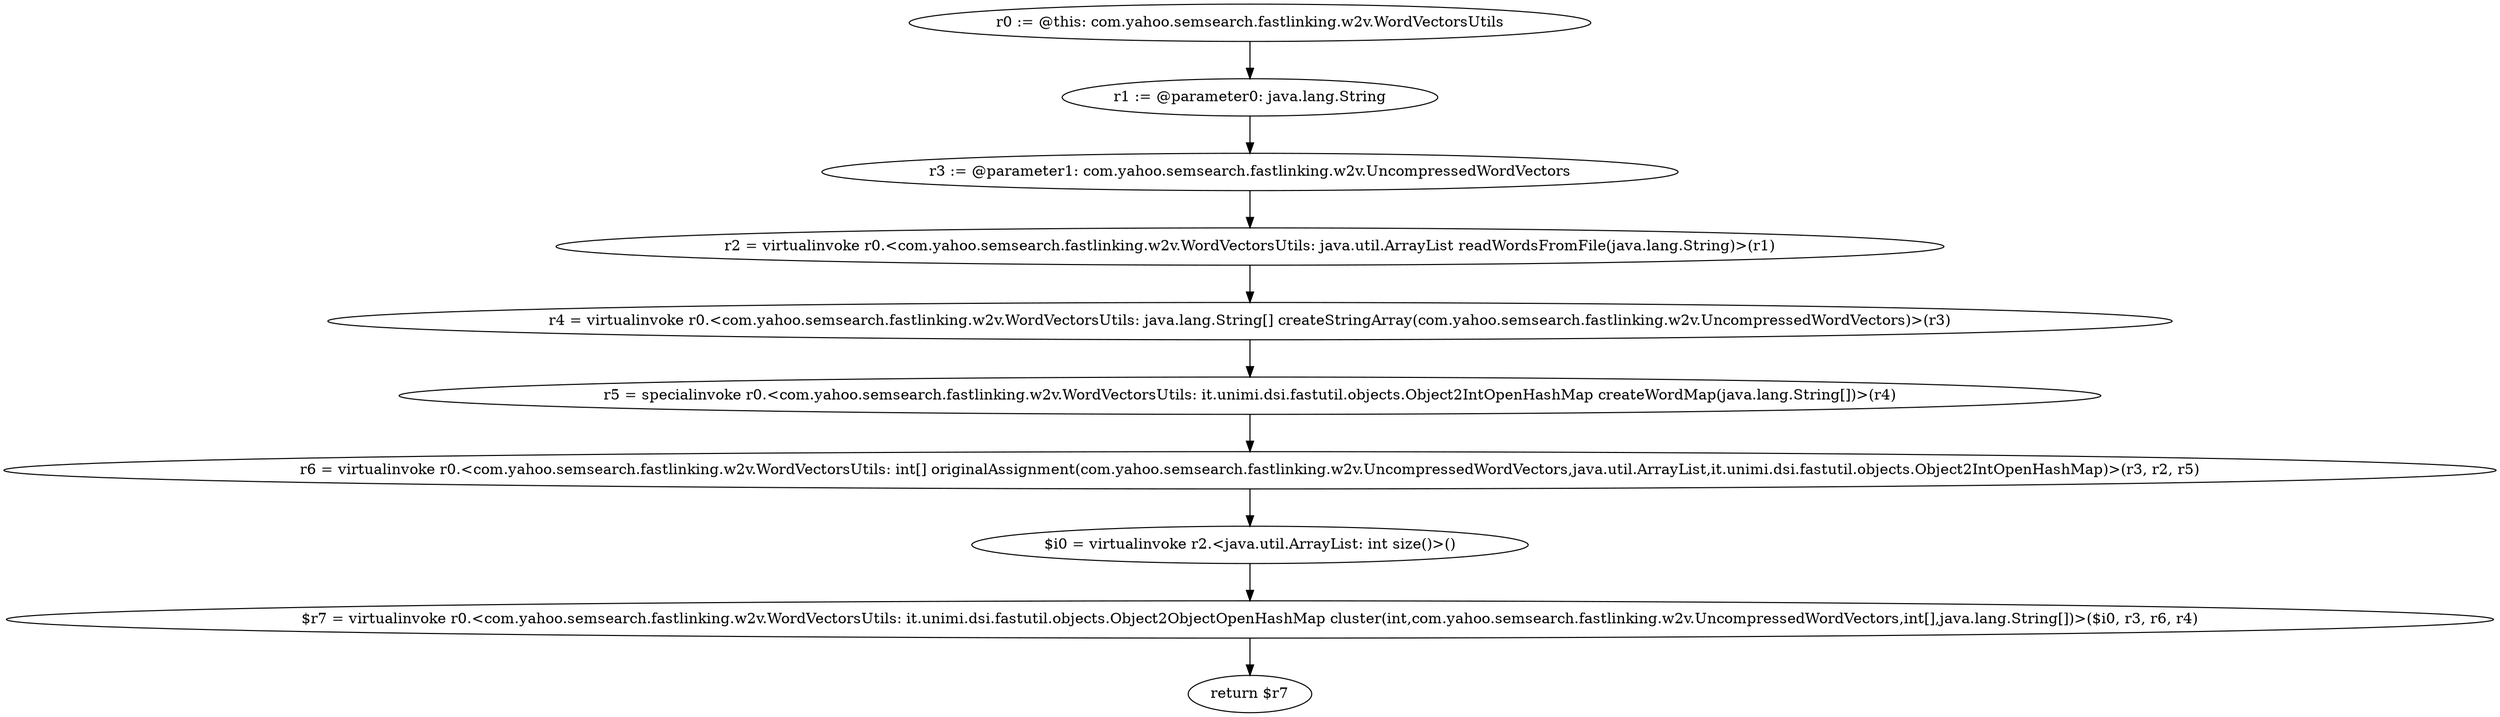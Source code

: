 digraph "unitGraph" {
    "r0 := @this: com.yahoo.semsearch.fastlinking.w2v.WordVectorsUtils"
    "r1 := @parameter0: java.lang.String"
    "r3 := @parameter1: com.yahoo.semsearch.fastlinking.w2v.UncompressedWordVectors"
    "r2 = virtualinvoke r0.<com.yahoo.semsearch.fastlinking.w2v.WordVectorsUtils: java.util.ArrayList readWordsFromFile(java.lang.String)>(r1)"
    "r4 = virtualinvoke r0.<com.yahoo.semsearch.fastlinking.w2v.WordVectorsUtils: java.lang.String[] createStringArray(com.yahoo.semsearch.fastlinking.w2v.UncompressedWordVectors)>(r3)"
    "r5 = specialinvoke r0.<com.yahoo.semsearch.fastlinking.w2v.WordVectorsUtils: it.unimi.dsi.fastutil.objects.Object2IntOpenHashMap createWordMap(java.lang.String[])>(r4)"
    "r6 = virtualinvoke r0.<com.yahoo.semsearch.fastlinking.w2v.WordVectorsUtils: int[] originalAssignment(com.yahoo.semsearch.fastlinking.w2v.UncompressedWordVectors,java.util.ArrayList,it.unimi.dsi.fastutil.objects.Object2IntOpenHashMap)>(r3, r2, r5)"
    "$i0 = virtualinvoke r2.<java.util.ArrayList: int size()>()"
    "$r7 = virtualinvoke r0.<com.yahoo.semsearch.fastlinking.w2v.WordVectorsUtils: it.unimi.dsi.fastutil.objects.Object2ObjectOpenHashMap cluster(int,com.yahoo.semsearch.fastlinking.w2v.UncompressedWordVectors,int[],java.lang.String[])>($i0, r3, r6, r4)"
    "return $r7"
    "r0 := @this: com.yahoo.semsearch.fastlinking.w2v.WordVectorsUtils"->"r1 := @parameter0: java.lang.String";
    "r1 := @parameter0: java.lang.String"->"r3 := @parameter1: com.yahoo.semsearch.fastlinking.w2v.UncompressedWordVectors";
    "r3 := @parameter1: com.yahoo.semsearch.fastlinking.w2v.UncompressedWordVectors"->"r2 = virtualinvoke r0.<com.yahoo.semsearch.fastlinking.w2v.WordVectorsUtils: java.util.ArrayList readWordsFromFile(java.lang.String)>(r1)";
    "r2 = virtualinvoke r0.<com.yahoo.semsearch.fastlinking.w2v.WordVectorsUtils: java.util.ArrayList readWordsFromFile(java.lang.String)>(r1)"->"r4 = virtualinvoke r0.<com.yahoo.semsearch.fastlinking.w2v.WordVectorsUtils: java.lang.String[] createStringArray(com.yahoo.semsearch.fastlinking.w2v.UncompressedWordVectors)>(r3)";
    "r4 = virtualinvoke r0.<com.yahoo.semsearch.fastlinking.w2v.WordVectorsUtils: java.lang.String[] createStringArray(com.yahoo.semsearch.fastlinking.w2v.UncompressedWordVectors)>(r3)"->"r5 = specialinvoke r0.<com.yahoo.semsearch.fastlinking.w2v.WordVectorsUtils: it.unimi.dsi.fastutil.objects.Object2IntOpenHashMap createWordMap(java.lang.String[])>(r4)";
    "r5 = specialinvoke r0.<com.yahoo.semsearch.fastlinking.w2v.WordVectorsUtils: it.unimi.dsi.fastutil.objects.Object2IntOpenHashMap createWordMap(java.lang.String[])>(r4)"->"r6 = virtualinvoke r0.<com.yahoo.semsearch.fastlinking.w2v.WordVectorsUtils: int[] originalAssignment(com.yahoo.semsearch.fastlinking.w2v.UncompressedWordVectors,java.util.ArrayList,it.unimi.dsi.fastutil.objects.Object2IntOpenHashMap)>(r3, r2, r5)";
    "r6 = virtualinvoke r0.<com.yahoo.semsearch.fastlinking.w2v.WordVectorsUtils: int[] originalAssignment(com.yahoo.semsearch.fastlinking.w2v.UncompressedWordVectors,java.util.ArrayList,it.unimi.dsi.fastutil.objects.Object2IntOpenHashMap)>(r3, r2, r5)"->"$i0 = virtualinvoke r2.<java.util.ArrayList: int size()>()";
    "$i0 = virtualinvoke r2.<java.util.ArrayList: int size()>()"->"$r7 = virtualinvoke r0.<com.yahoo.semsearch.fastlinking.w2v.WordVectorsUtils: it.unimi.dsi.fastutil.objects.Object2ObjectOpenHashMap cluster(int,com.yahoo.semsearch.fastlinking.w2v.UncompressedWordVectors,int[],java.lang.String[])>($i0, r3, r6, r4)";
    "$r7 = virtualinvoke r0.<com.yahoo.semsearch.fastlinking.w2v.WordVectorsUtils: it.unimi.dsi.fastutil.objects.Object2ObjectOpenHashMap cluster(int,com.yahoo.semsearch.fastlinking.w2v.UncompressedWordVectors,int[],java.lang.String[])>($i0, r3, r6, r4)"->"return $r7";
}
